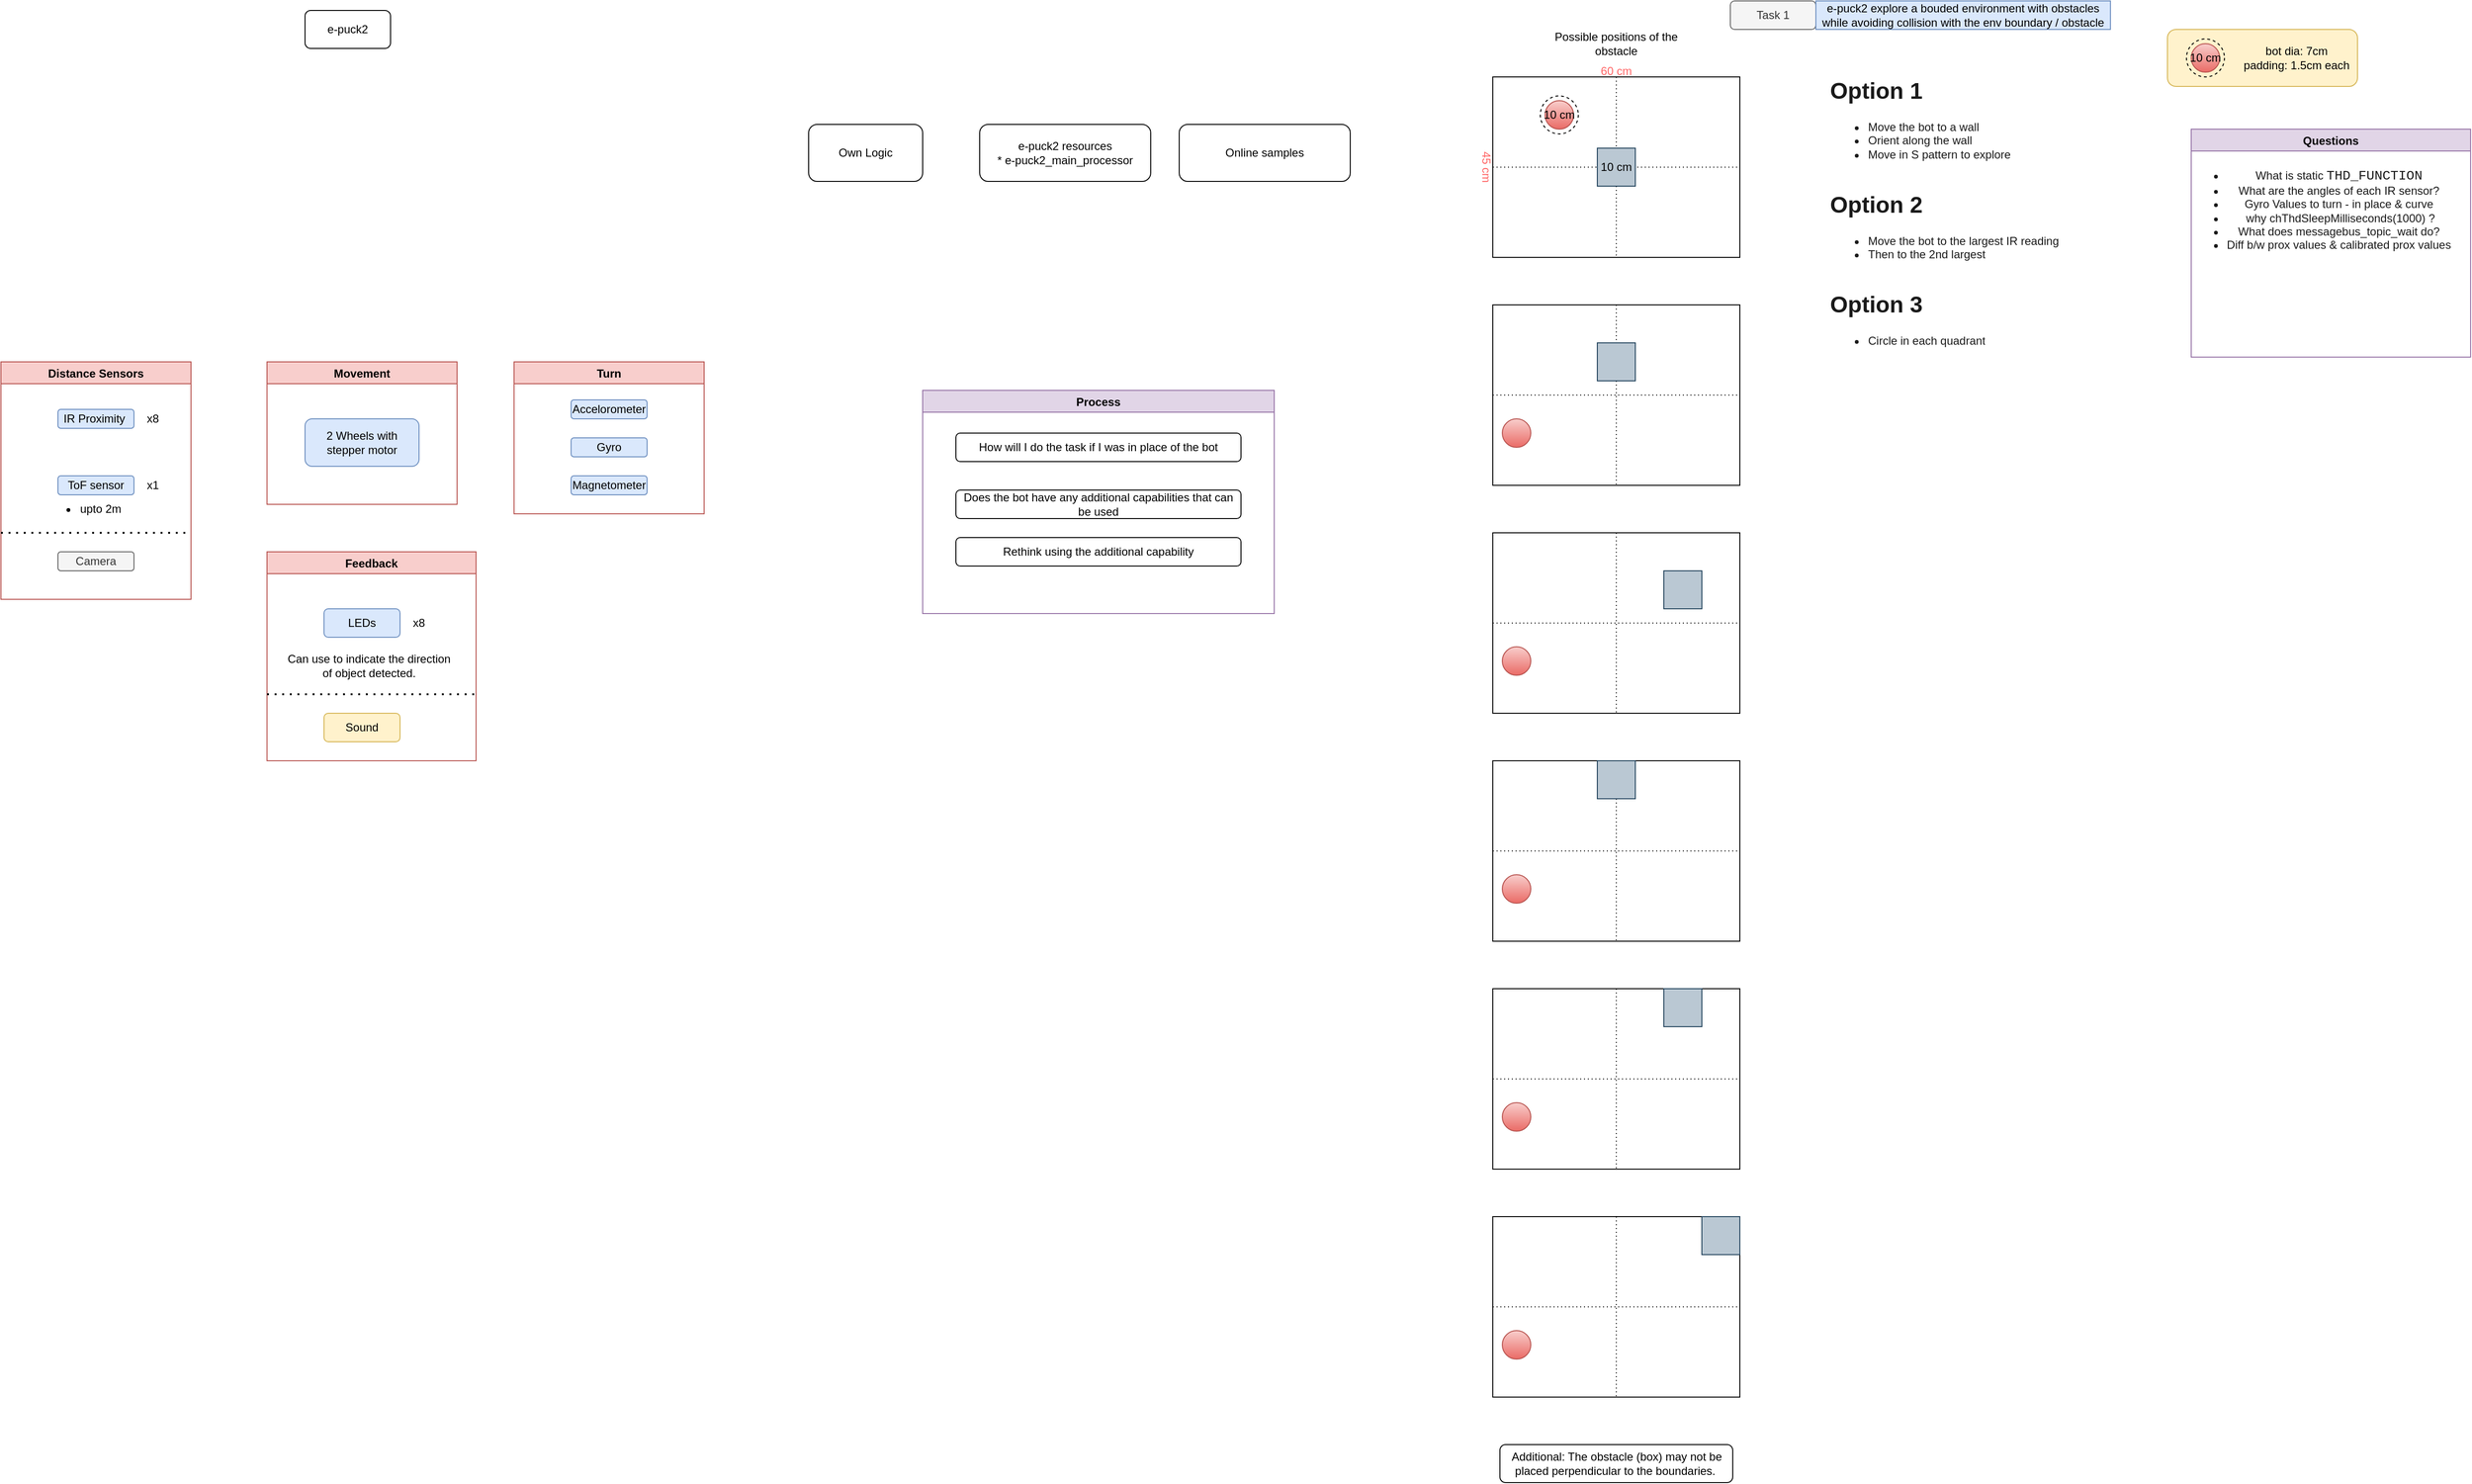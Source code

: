 <mxfile version="20.4.2" type="device"><diagram id="PTyyWyD4_x_JX4DyXT06" name="Page-1"><mxGraphModel dx="782" dy="475" grid="1" gridSize="10" guides="1" tooltips="1" connect="1" arrows="1" fold="1" page="1" pageScale="1" pageWidth="850" pageHeight="1100" math="0" shadow="0"><root><mxCell id="0"/><mxCell id="1" parent="0"/><mxCell id="JFUuxxxnZHwM_42mH0KA-1" value="e-puck2" style="rounded=1;whiteSpace=wrap;html=1;" vertex="1" parent="1"><mxGeometry x="450" y="50" width="90" height="40" as="geometry"/></mxCell><mxCell id="JFUuxxxnZHwM_42mH0KA-2" value="" style="shape=image;verticalLabelPosition=bottom;labelBackgroundColor=default;verticalAlign=top;aspect=fixed;imageAspect=0;image=https://projects.gctronic.com/epuck2/wiki_images/e-puck2-features_small.png;" vertex="1" parent="1"><mxGeometry x="220" y="120" width="520" height="249" as="geometry"/></mxCell><mxCell id="JFUuxxxnZHwM_42mH0KA-3" value="Distance Sensors" style="swimlane;fillColor=#f8cecc;strokeColor=#b85450;" vertex="1" parent="1"><mxGeometry x="130" y="420" width="200" height="250" as="geometry"/></mxCell><mxCell id="JFUuxxxnZHwM_42mH0KA-4" value="IR Proximity&amp;nbsp;" style="rounded=1;whiteSpace=wrap;html=1;fillColor=#dae8fc;strokeColor=#6c8ebf;" vertex="1" parent="JFUuxxxnZHwM_42mH0KA-3"><mxGeometry x="60" y="50" width="80" height="20" as="geometry"/></mxCell><mxCell id="JFUuxxxnZHwM_42mH0KA-7" value="ToF sensor" style="rounded=1;whiteSpace=wrap;html=1;fillColor=#dae8fc;strokeColor=#6c8ebf;" vertex="1" parent="JFUuxxxnZHwM_42mH0KA-3"><mxGeometry x="60" y="120" width="80" height="20" as="geometry"/></mxCell><mxCell id="JFUuxxxnZHwM_42mH0KA-8" value="x8" style="text;html=1;strokeColor=none;fillColor=none;align=center;verticalAlign=middle;whiteSpace=wrap;rounded=0;" vertex="1" parent="JFUuxxxnZHwM_42mH0KA-3"><mxGeometry x="130" y="45" width="60" height="30" as="geometry"/></mxCell><mxCell id="JFUuxxxnZHwM_42mH0KA-13" value="x1" style="text;html=1;strokeColor=none;fillColor=none;align=center;verticalAlign=middle;whiteSpace=wrap;rounded=0;" vertex="1" parent="JFUuxxxnZHwM_42mH0KA-3"><mxGeometry x="130" y="115" width="60" height="30" as="geometry"/></mxCell><mxCell id="JFUuxxxnZHwM_42mH0KA-14" value="&lt;ul&gt;&lt;li&gt;upto 2m&lt;/li&gt;&lt;/ul&gt;" style="text;html=1;strokeColor=none;fillColor=none;align=center;verticalAlign=middle;whiteSpace=wrap;rounded=0;" vertex="1" parent="JFUuxxxnZHwM_42mH0KA-3"><mxGeometry x="30" y="140" width="110" height="30" as="geometry"/></mxCell><mxCell id="JFUuxxxnZHwM_42mH0KA-19" value="Camera" style="rounded=1;whiteSpace=wrap;html=1;fillColor=#f5f5f5;strokeColor=#666666;fontColor=#333333;" vertex="1" parent="JFUuxxxnZHwM_42mH0KA-3"><mxGeometry x="60" y="200" width="80" height="20" as="geometry"/></mxCell><mxCell id="JFUuxxxnZHwM_42mH0KA-27" value="" style="endArrow=none;dashed=1;html=1;dashPattern=1 3;strokeWidth=2;rounded=0;" edge="1" parent="JFUuxxxnZHwM_42mH0KA-3"><mxGeometry width="50" height="50" relative="1" as="geometry"><mxPoint y="180" as="sourcePoint"/><mxPoint x="200" y="180" as="targetPoint"/></mxGeometry></mxCell><mxCell id="JFUuxxxnZHwM_42mH0KA-15" value="Own Logic" style="rounded=1;whiteSpace=wrap;html=1;" vertex="1" parent="1"><mxGeometry x="980" y="170" width="120" height="60" as="geometry"/></mxCell><mxCell id="JFUuxxxnZHwM_42mH0KA-16" value="e-puck2 resources&lt;br&gt;* e-puck2_main_processor&lt;br&gt;" style="rounded=1;whiteSpace=wrap;html=1;" vertex="1" parent="1"><mxGeometry x="1160" y="170" width="180" height="60" as="geometry"/></mxCell><mxCell id="JFUuxxxnZHwM_42mH0KA-17" value="Online samples" style="rounded=1;whiteSpace=wrap;html=1;" vertex="1" parent="1"><mxGeometry x="1370" y="170" width="180" height="60" as="geometry"/></mxCell><mxCell id="JFUuxxxnZHwM_42mH0KA-18" value="Movement" style="swimlane;fillColor=#f8cecc;strokeColor=#b85450;" vertex="1" parent="1"><mxGeometry x="410" y="420" width="200" height="150" as="geometry"/></mxCell><mxCell id="JFUuxxxnZHwM_42mH0KA-20" value="2 Wheels with stepper motor" style="rounded=1;whiteSpace=wrap;html=1;fillColor=#dae8fc;strokeColor=#6c8ebf;" vertex="1" parent="JFUuxxxnZHwM_42mH0KA-18"><mxGeometry x="40" y="60" width="120" height="50" as="geometry"/></mxCell><mxCell id="JFUuxxxnZHwM_42mH0KA-21" value="Feedback" style="swimlane;fillColor=#f8cecc;strokeColor=#b85450;" vertex="1" parent="1"><mxGeometry x="410" y="620" width="220" height="220" as="geometry"/></mxCell><mxCell id="JFUuxxxnZHwM_42mH0KA-22" value="LEDs" style="rounded=1;whiteSpace=wrap;html=1;fillColor=#dae8fc;strokeColor=#6c8ebf;" vertex="1" parent="JFUuxxxnZHwM_42mH0KA-21"><mxGeometry x="60" y="60" width="80" height="30" as="geometry"/></mxCell><mxCell id="JFUuxxxnZHwM_42mH0KA-23" value="x8" style="text;html=1;strokeColor=none;fillColor=none;align=center;verticalAlign=middle;whiteSpace=wrap;rounded=0;" vertex="1" parent="JFUuxxxnZHwM_42mH0KA-21"><mxGeometry x="130" y="60" width="60" height="30" as="geometry"/></mxCell><mxCell id="JFUuxxxnZHwM_42mH0KA-24" value="Can use to indicate the direction of object detected." style="text;html=1;strokeColor=none;fillColor=none;align=center;verticalAlign=middle;whiteSpace=wrap;rounded=0;" vertex="1" parent="JFUuxxxnZHwM_42mH0KA-21"><mxGeometry x="15" y="100" width="185" height="40" as="geometry"/></mxCell><mxCell id="JFUuxxxnZHwM_42mH0KA-25" value="Sound" style="rounded=1;whiteSpace=wrap;html=1;fillColor=#fff2cc;strokeColor=#d6b656;" vertex="1" parent="JFUuxxxnZHwM_42mH0KA-21"><mxGeometry x="60" y="170" width="80" height="30" as="geometry"/></mxCell><mxCell id="JFUuxxxnZHwM_42mH0KA-26" value="" style="endArrow=none;dashed=1;html=1;dashPattern=1 3;strokeWidth=2;rounded=0;" edge="1" parent="1"><mxGeometry width="50" height="50" relative="1" as="geometry"><mxPoint x="410" y="770" as="sourcePoint"/><mxPoint x="630" y="770" as="targetPoint"/></mxGeometry></mxCell><mxCell id="JFUuxxxnZHwM_42mH0KA-28" value="Process" style="swimlane;fillColor=#e1d5e7;strokeColor=#9673a6;" vertex="1" parent="1"><mxGeometry x="1100" y="450" width="370" height="235" as="geometry"/></mxCell><mxCell id="JFUuxxxnZHwM_42mH0KA-29" value="How will I do the task if I was in place of the bot" style="rounded=1;whiteSpace=wrap;html=1;" vertex="1" parent="JFUuxxxnZHwM_42mH0KA-28"><mxGeometry x="35" y="45" width="300" height="30" as="geometry"/></mxCell><mxCell id="JFUuxxxnZHwM_42mH0KA-30" value="Does the bot have any additional capabilities that can be used" style="rounded=1;whiteSpace=wrap;html=1;" vertex="1" parent="JFUuxxxnZHwM_42mH0KA-28"><mxGeometry x="35" y="105" width="300" height="30" as="geometry"/></mxCell><mxCell id="JFUuxxxnZHwM_42mH0KA-31" value="Rethink using the additional capability" style="rounded=1;whiteSpace=wrap;html=1;" vertex="1" parent="JFUuxxxnZHwM_42mH0KA-28"><mxGeometry x="35" y="155" width="300" height="30" as="geometry"/></mxCell><mxCell id="JFUuxxxnZHwM_42mH0KA-32" value="Task 1" style="rounded=1;whiteSpace=wrap;html=1;fillColor=#f5f5f5;fontColor=#333333;strokeColor=#666666;" vertex="1" parent="1"><mxGeometry x="1950" y="40" width="90" height="30" as="geometry"/></mxCell><mxCell id="JFUuxxxnZHwM_42mH0KA-33" value="e-puck2 explore a bouded environment with obstacles while avoiding collision with the env boundary / obstacle" style="text;html=1;strokeColor=#6c8ebf;fillColor=#dae8fc;align=center;verticalAlign=middle;whiteSpace=wrap;rounded=0;" vertex="1" parent="1"><mxGeometry x="2040" y="40" width="310" height="30" as="geometry"/></mxCell><mxCell id="JFUuxxxnZHwM_42mH0KA-35" value="" style="rounded=0;whiteSpace=wrap;html=1;fillColor=none;" vertex="1" parent="1"><mxGeometry x="1700" y="120" width="260" height="190" as="geometry"/></mxCell><mxCell id="JFUuxxxnZHwM_42mH0KA-45" value="" style="endArrow=none;dashed=1;html=1;dashPattern=1 3;strokeWidth=1;rounded=0;exitX=0;exitY=0.5;exitDx=0;exitDy=0;entryX=1;entryY=0.5;entryDx=0;entryDy=0;" edge="1" parent="1" source="JFUuxxxnZHwM_42mH0KA-35" target="JFUuxxxnZHwM_42mH0KA-35"><mxGeometry width="50" height="50" relative="1" as="geometry"><mxPoint x="1990" y="240" as="sourcePoint"/><mxPoint x="2040" y="190" as="targetPoint"/></mxGeometry></mxCell><mxCell id="JFUuxxxnZHwM_42mH0KA-46" value="" style="endArrow=none;dashed=1;html=1;dashPattern=1 3;strokeWidth=1;rounded=0;exitX=0.5;exitY=0;exitDx=0;exitDy=0;startArrow=none;" edge="1" parent="1" source="JFUuxxxnZHwM_42mH0KA-38"><mxGeometry width="50" height="50" relative="1" as="geometry"><mxPoint x="1710" y="225" as="sourcePoint"/><mxPoint x="1830" y="310" as="targetPoint"/></mxGeometry></mxCell><mxCell id="JFUuxxxnZHwM_42mH0KA-38" value="10 cm" style="rounded=0;whiteSpace=wrap;html=1;fillColor=#bac8d3;strokeColor=#23445d;" vertex="1" parent="1"><mxGeometry x="1810" y="195" width="40" height="40" as="geometry"/></mxCell><mxCell id="JFUuxxxnZHwM_42mH0KA-47" value="" style="endArrow=none;dashed=1;html=1;dashPattern=1 3;strokeWidth=1;rounded=0;exitX=0.5;exitY=0;exitDx=0;exitDy=0;" edge="1" parent="1" source="JFUuxxxnZHwM_42mH0KA-35" target="JFUuxxxnZHwM_42mH0KA-38"><mxGeometry width="50" height="50" relative="1" as="geometry"><mxPoint x="1830" y="120" as="sourcePoint"/><mxPoint x="1830" y="320" as="targetPoint"/></mxGeometry></mxCell><mxCell id="JFUuxxxnZHwM_42mH0KA-48" value="" style="rounded=0;whiteSpace=wrap;html=1;fillColor=none;" vertex="1" parent="1"><mxGeometry x="1700" y="360" width="260" height="190" as="geometry"/></mxCell><mxCell id="JFUuxxxnZHwM_42mH0KA-49" value="" style="ellipse;whiteSpace=wrap;html=1;aspect=fixed;fillColor=#f8cecc;gradientColor=#ea6b66;strokeColor=#b85450;" vertex="1" parent="1"><mxGeometry x="1710" y="480" width="30" height="30" as="geometry"/></mxCell><mxCell id="JFUuxxxnZHwM_42mH0KA-50" value="" style="endArrow=none;dashed=1;html=1;dashPattern=1 3;strokeWidth=1;rounded=0;exitX=0;exitY=0.5;exitDx=0;exitDy=0;entryX=1;entryY=0.5;entryDx=0;entryDy=0;" edge="1" parent="1" source="JFUuxxxnZHwM_42mH0KA-48" target="JFUuxxxnZHwM_42mH0KA-48"><mxGeometry width="50" height="50" relative="1" as="geometry"><mxPoint x="1990" y="490" as="sourcePoint"/><mxPoint x="2040" y="440" as="targetPoint"/></mxGeometry></mxCell><mxCell id="JFUuxxxnZHwM_42mH0KA-51" value="" style="endArrow=none;dashed=1;html=1;dashPattern=1 3;strokeWidth=1;rounded=0;exitX=0.5;exitY=0;exitDx=0;exitDy=0;startArrow=none;" edge="1" parent="1" source="JFUuxxxnZHwM_42mH0KA-48"><mxGeometry width="50" height="50" relative="1" as="geometry"><mxPoint x="1710" y="475" as="sourcePoint"/><mxPoint x="1830" y="550" as="targetPoint"/></mxGeometry></mxCell><mxCell id="JFUuxxxnZHwM_42mH0KA-52" value="" style="rounded=0;whiteSpace=wrap;html=1;fillColor=#bac8d3;strokeColor=#23445d;" vertex="1" parent="1"><mxGeometry x="1810" y="400" width="40" height="40" as="geometry"/></mxCell><mxCell id="JFUuxxxnZHwM_42mH0KA-61" value="" style="rounded=0;whiteSpace=wrap;html=1;fillColor=none;" vertex="1" parent="1"><mxGeometry x="1700" y="600" width="260" height="190" as="geometry"/></mxCell><mxCell id="JFUuxxxnZHwM_42mH0KA-62" value="" style="ellipse;whiteSpace=wrap;html=1;aspect=fixed;fillColor=#f8cecc;gradientColor=#ea6b66;strokeColor=#b85450;" vertex="1" parent="1"><mxGeometry x="1710" y="720" width="30" height="30" as="geometry"/></mxCell><mxCell id="JFUuxxxnZHwM_42mH0KA-63" value="" style="endArrow=none;dashed=1;html=1;dashPattern=1 3;strokeWidth=1;rounded=0;exitX=0;exitY=0.5;exitDx=0;exitDy=0;entryX=1;entryY=0.5;entryDx=0;entryDy=0;" edge="1" parent="1" source="JFUuxxxnZHwM_42mH0KA-61" target="JFUuxxxnZHwM_42mH0KA-61"><mxGeometry width="50" height="50" relative="1" as="geometry"><mxPoint x="1990" y="730" as="sourcePoint"/><mxPoint x="2040" y="680" as="targetPoint"/></mxGeometry></mxCell><mxCell id="JFUuxxxnZHwM_42mH0KA-64" value="" style="endArrow=none;dashed=1;html=1;dashPattern=1 3;strokeWidth=1;rounded=0;exitX=0.5;exitY=0;exitDx=0;exitDy=0;startArrow=none;" edge="1" parent="1" source="JFUuxxxnZHwM_42mH0KA-61"><mxGeometry width="50" height="50" relative="1" as="geometry"><mxPoint x="1710" y="715" as="sourcePoint"/><mxPoint x="1830" y="790" as="targetPoint"/></mxGeometry></mxCell><mxCell id="JFUuxxxnZHwM_42mH0KA-65" value="" style="rounded=0;whiteSpace=wrap;html=1;fillColor=#bac8d3;strokeColor=#23445d;" vertex="1" parent="1"><mxGeometry x="1880" y="640" width="40" height="40" as="geometry"/></mxCell><mxCell id="JFUuxxxnZHwM_42mH0KA-66" value="" style="rounded=0;whiteSpace=wrap;html=1;fillColor=none;" vertex="1" parent="1"><mxGeometry x="1700" y="840" width="260" height="190" as="geometry"/></mxCell><mxCell id="JFUuxxxnZHwM_42mH0KA-67" value="" style="ellipse;whiteSpace=wrap;html=1;aspect=fixed;fillColor=#f8cecc;gradientColor=#ea6b66;strokeColor=#b85450;" vertex="1" parent="1"><mxGeometry x="1710" y="960" width="30" height="30" as="geometry"/></mxCell><mxCell id="JFUuxxxnZHwM_42mH0KA-68" value="" style="endArrow=none;dashed=1;html=1;dashPattern=1 3;strokeWidth=1;rounded=0;exitX=0;exitY=0.5;exitDx=0;exitDy=0;entryX=1;entryY=0.5;entryDx=0;entryDy=0;" edge="1" parent="1" source="JFUuxxxnZHwM_42mH0KA-66" target="JFUuxxxnZHwM_42mH0KA-66"><mxGeometry width="50" height="50" relative="1" as="geometry"><mxPoint x="1990" y="970" as="sourcePoint"/><mxPoint x="2040" y="920" as="targetPoint"/></mxGeometry></mxCell><mxCell id="JFUuxxxnZHwM_42mH0KA-69" value="" style="endArrow=none;dashed=1;html=1;dashPattern=1 3;strokeWidth=1;rounded=0;exitX=0.5;exitY=0;exitDx=0;exitDy=0;startArrow=none;" edge="1" parent="1" source="JFUuxxxnZHwM_42mH0KA-70"><mxGeometry width="50" height="50" relative="1" as="geometry"><mxPoint x="1710" y="955" as="sourcePoint"/><mxPoint x="1830" y="1030" as="targetPoint"/></mxGeometry></mxCell><mxCell id="JFUuxxxnZHwM_42mH0KA-70" value="" style="rounded=0;whiteSpace=wrap;html=1;fillColor=#bac8d3;strokeColor=#23445d;" vertex="1" parent="1"><mxGeometry x="1810" y="840" width="40" height="40" as="geometry"/></mxCell><mxCell id="JFUuxxxnZHwM_42mH0KA-71" value="" style="endArrow=none;dashed=1;html=1;dashPattern=1 3;strokeWidth=1;rounded=0;exitX=0.5;exitY=0;exitDx=0;exitDy=0;startArrow=none;" edge="1" parent="1" source="JFUuxxxnZHwM_42mH0KA-66" target="JFUuxxxnZHwM_42mH0KA-70"><mxGeometry width="50" height="50" relative="1" as="geometry"><mxPoint x="1830" y="840" as="sourcePoint"/><mxPoint x="1830" y="1030" as="targetPoint"/></mxGeometry></mxCell><mxCell id="JFUuxxxnZHwM_42mH0KA-72" value="Possible positions of the obstacle" style="text;html=1;strokeColor=none;fillColor=none;align=center;verticalAlign=middle;whiteSpace=wrap;rounded=0;" vertex="1" parent="1"><mxGeometry x="1750" y="70" width="160" height="30" as="geometry"/></mxCell><mxCell id="JFUuxxxnZHwM_42mH0KA-79" value="" style="rounded=0;whiteSpace=wrap;html=1;fillColor=none;" vertex="1" parent="1"><mxGeometry x="1700" y="1080" width="260" height="190" as="geometry"/></mxCell><mxCell id="JFUuxxxnZHwM_42mH0KA-80" value="" style="ellipse;whiteSpace=wrap;html=1;aspect=fixed;fillColor=#f8cecc;gradientColor=#ea6b66;strokeColor=#b85450;" vertex="1" parent="1"><mxGeometry x="1710" y="1200" width="30" height="30" as="geometry"/></mxCell><mxCell id="JFUuxxxnZHwM_42mH0KA-81" value="" style="endArrow=none;dashed=1;html=1;dashPattern=1 3;strokeWidth=1;rounded=0;exitX=0;exitY=0.5;exitDx=0;exitDy=0;entryX=1;entryY=0.5;entryDx=0;entryDy=0;" edge="1" parent="1" source="JFUuxxxnZHwM_42mH0KA-79" target="JFUuxxxnZHwM_42mH0KA-79"><mxGeometry width="50" height="50" relative="1" as="geometry"><mxPoint x="1990" y="1210" as="sourcePoint"/><mxPoint x="2040" y="1160" as="targetPoint"/></mxGeometry></mxCell><mxCell id="JFUuxxxnZHwM_42mH0KA-82" value="" style="endArrow=none;dashed=1;html=1;dashPattern=1 3;strokeWidth=1;rounded=0;exitX=0.5;exitY=0;exitDx=0;exitDy=0;startArrow=none;" edge="1" parent="1" source="JFUuxxxnZHwM_42mH0KA-79"><mxGeometry width="50" height="50" relative="1" as="geometry"><mxPoint x="1710" y="1195" as="sourcePoint"/><mxPoint x="1830" y="1270" as="targetPoint"/></mxGeometry></mxCell><mxCell id="JFUuxxxnZHwM_42mH0KA-83" value="" style="rounded=0;whiteSpace=wrap;html=1;fillColor=#bac8d3;strokeColor=#23445d;" vertex="1" parent="1"><mxGeometry x="1880" y="1080" width="40" height="40" as="geometry"/></mxCell><mxCell id="JFUuxxxnZHwM_42mH0KA-84" value="" style="rounded=0;whiteSpace=wrap;html=1;fillColor=none;" vertex="1" parent="1"><mxGeometry x="1700" y="1320" width="260" height="190" as="geometry"/></mxCell><mxCell id="JFUuxxxnZHwM_42mH0KA-85" value="" style="ellipse;whiteSpace=wrap;html=1;aspect=fixed;fillColor=#f8cecc;gradientColor=#ea6b66;strokeColor=#b85450;" vertex="1" parent="1"><mxGeometry x="1710" y="1440" width="30" height="30" as="geometry"/></mxCell><mxCell id="JFUuxxxnZHwM_42mH0KA-86" value="" style="endArrow=none;dashed=1;html=1;dashPattern=1 3;strokeWidth=1;rounded=0;exitX=0;exitY=0.5;exitDx=0;exitDy=0;entryX=1;entryY=0.5;entryDx=0;entryDy=0;" edge="1" parent="1" source="JFUuxxxnZHwM_42mH0KA-84" target="JFUuxxxnZHwM_42mH0KA-84"><mxGeometry width="50" height="50" relative="1" as="geometry"><mxPoint x="1990" y="1450" as="sourcePoint"/><mxPoint x="2040" y="1400" as="targetPoint"/></mxGeometry></mxCell><mxCell id="JFUuxxxnZHwM_42mH0KA-87" value="" style="endArrow=none;dashed=1;html=1;dashPattern=1 3;strokeWidth=1;rounded=0;exitX=0.5;exitY=0;exitDx=0;exitDy=0;startArrow=none;" edge="1" parent="1" source="JFUuxxxnZHwM_42mH0KA-84"><mxGeometry width="50" height="50" relative="1" as="geometry"><mxPoint x="1710" y="1435" as="sourcePoint"/><mxPoint x="1830" y="1510" as="targetPoint"/></mxGeometry></mxCell><mxCell id="JFUuxxxnZHwM_42mH0KA-88" value="" style="rounded=0;whiteSpace=wrap;html=1;fillColor=#bac8d3;strokeColor=#23445d;" vertex="1" parent="1"><mxGeometry x="1920" y="1320" width="40" height="40" as="geometry"/></mxCell><mxCell id="JFUuxxxnZHwM_42mH0KA-89" value="Additional: The obstacle (box) may not be placed perpendicular to the boundaries.&amp;nbsp;" style="rounded=1;whiteSpace=wrap;html=1;" vertex="1" parent="1"><mxGeometry x="1707.5" y="1560" width="245" height="40" as="geometry"/></mxCell><mxCell id="JFUuxxxnZHwM_42mH0KA-91" value="Turn" style="swimlane;fillColor=#f8cecc;strokeColor=#b85450;" vertex="1" parent="1"><mxGeometry x="670" y="420" width="200" height="160" as="geometry"/></mxCell><mxCell id="JFUuxxxnZHwM_42mH0KA-90" value="Accelorometer" style="rounded=1;whiteSpace=wrap;html=1;fillColor=#dae8fc;strokeColor=#6c8ebf;" vertex="1" parent="JFUuxxxnZHwM_42mH0KA-91"><mxGeometry x="60" y="40" width="80" height="20" as="geometry"/></mxCell><mxCell id="JFUuxxxnZHwM_42mH0KA-98" value="Magnetometer" style="rounded=1;whiteSpace=wrap;html=1;fillColor=#dae8fc;strokeColor=#6c8ebf;" vertex="1" parent="JFUuxxxnZHwM_42mH0KA-91"><mxGeometry x="60" y="120" width="80" height="20" as="geometry"/></mxCell><mxCell id="JFUuxxxnZHwM_42mH0KA-97" value="Gyro" style="rounded=1;whiteSpace=wrap;html=1;fillColor=#dae8fc;strokeColor=#6c8ebf;" vertex="1" parent="JFUuxxxnZHwM_42mH0KA-91"><mxGeometry x="60" y="80" width="80" height="20" as="geometry"/></mxCell><mxCell id="JFUuxxxnZHwM_42mH0KA-103" value="" style="group" vertex="1" connectable="0" parent="1"><mxGeometry x="1750" y="140" width="40" height="40" as="geometry"/></mxCell><mxCell id="JFUuxxxnZHwM_42mH0KA-36" value="" style="ellipse;whiteSpace=wrap;html=1;aspect=fixed;fillColor=#f8cecc;gradientColor=#ea6b66;strokeColor=#b85450;" vertex="1" parent="JFUuxxxnZHwM_42mH0KA-103"><mxGeometry x="5" y="5" width="30" height="30" as="geometry"/></mxCell><mxCell id="JFUuxxxnZHwM_42mH0KA-100" value="10 cm" style="ellipse;whiteSpace=wrap;html=1;aspect=fixed;dashed=1;fillColor=none;" vertex="1" parent="JFUuxxxnZHwM_42mH0KA-103"><mxGeometry width="40" height="40" as="geometry"/></mxCell><mxCell id="JFUuxxxnZHwM_42mH0KA-104" value="" style="group" vertex="1" connectable="0" parent="1"><mxGeometry x="2430" y="80" width="180" height="50" as="geometry"/></mxCell><mxCell id="JFUuxxxnZHwM_42mH0KA-108" value="" style="rounded=1;whiteSpace=wrap;html=1;fillColor=#fff2cc;strokeColor=#d6b656;" vertex="1" parent="JFUuxxxnZHwM_42mH0KA-104"><mxGeometry x="-20" y="-10" width="200" height="60" as="geometry"/></mxCell><mxCell id="JFUuxxxnZHwM_42mH0KA-105" value="" style="ellipse;whiteSpace=wrap;html=1;aspect=fixed;fillColor=#f8cecc;gradientColor=#ea6b66;strokeColor=#b85450;" vertex="1" parent="JFUuxxxnZHwM_42mH0KA-104"><mxGeometry x="5" y="5" width="30" height="30" as="geometry"/></mxCell><mxCell id="JFUuxxxnZHwM_42mH0KA-106" value="10 cm" style="ellipse;whiteSpace=wrap;html=1;aspect=fixed;dashed=1;fillColor=none;" vertex="1" parent="JFUuxxxnZHwM_42mH0KA-104"><mxGeometry width="40" height="40" as="geometry"/></mxCell><mxCell id="JFUuxxxnZHwM_42mH0KA-107" value="bot dia: 7cm&lt;br&gt;padding: 1.5cm each" style="text;html=1;strokeColor=none;fillColor=none;align=center;verticalAlign=middle;whiteSpace=wrap;rounded=0;dashed=1;" vertex="1" parent="1"><mxGeometry x="2482" y="85" width="128" height="30" as="geometry"/></mxCell><mxCell id="JFUuxxxnZHwM_42mH0KA-109" value="&lt;font color=&quot;#ff6666&quot;&gt;60 cm&lt;/font&gt;" style="text;html=1;strokeColor=none;fillColor=none;align=center;verticalAlign=middle;whiteSpace=wrap;rounded=0;" vertex="1" parent="1"><mxGeometry x="1805" y="104" width="50" height="20" as="geometry"/></mxCell><mxCell id="JFUuxxxnZHwM_42mH0KA-110" value="&lt;font color=&quot;#ff6666&quot;&gt;45 cm&lt;/font&gt;" style="text;html=1;strokeColor=none;fillColor=none;align=center;verticalAlign=middle;whiteSpace=wrap;rounded=0;rotation=90;" vertex="1" parent="1"><mxGeometry x="1668" y="205" width="50" height="20" as="geometry"/></mxCell><mxCell id="JFUuxxxnZHwM_42mH0KA-113" value="&lt;h1&gt;Option 1&lt;/h1&gt;&lt;p&gt;&lt;/p&gt;&lt;ul&gt;&lt;li&gt;Move the bot to a wall&lt;/li&gt;&lt;li&gt;Orient along the wall&lt;/li&gt;&lt;li&gt;Move in S pattern to explore&lt;/li&gt;&lt;/ul&gt;&lt;p&gt;&lt;/p&gt;" style="text;html=1;strokeColor=none;fillColor=none;spacing=5;spacingTop=-20;whiteSpace=wrap;overflow=hidden;rounded=0;fontColor=#1A1A1A;" vertex="1" parent="1"><mxGeometry x="2050" y="115" width="230" height="120" as="geometry"/></mxCell><mxCell id="JFUuxxxnZHwM_42mH0KA-114" value="&lt;h1&gt;Option 2&lt;/h1&gt;&lt;p&gt;&lt;/p&gt;&lt;ul&gt;&lt;li&gt;Move the bot to the largest IR reading&lt;br&gt;&lt;/li&gt;&lt;li&gt;Then to the 2nd largest&lt;/li&gt;&lt;/ul&gt;&lt;p&gt;&lt;/p&gt;" style="text;html=1;strokeColor=none;fillColor=none;spacing=5;spacingTop=-20;whiteSpace=wrap;overflow=hidden;rounded=0;fontColor=#1A1A1A;" vertex="1" parent="1"><mxGeometry x="2050" y="235" width="280" height="95" as="geometry"/></mxCell><mxCell id="JFUuxxxnZHwM_42mH0KA-115" value="&lt;h1&gt;Option 3&lt;/h1&gt;&lt;p&gt;&lt;/p&gt;&lt;ul&gt;&lt;li&gt;&lt;span style=&quot;background-color: initial;&quot;&gt;Circle in each quadrant&lt;/span&gt;&lt;br&gt;&lt;/li&gt;&lt;/ul&gt;&lt;p&gt;&lt;/p&gt;" style="text;html=1;strokeColor=none;fillColor=none;spacing=5;spacingTop=-20;whiteSpace=wrap;overflow=hidden;rounded=0;fontColor=#1A1A1A;" vertex="1" parent="1"><mxGeometry x="2050" y="340" width="280" height="80" as="geometry"/></mxCell><mxCell id="JFUuxxxnZHwM_42mH0KA-116" value="Questions" style="swimlane;fillColor=#e1d5e7;strokeColor=#9673a6;" vertex="1" parent="1"><mxGeometry x="2435" y="175" width="294" height="240" as="geometry"/></mxCell><mxCell id="JFUuxxxnZHwM_42mH0KA-119" value="&lt;ul&gt;&lt;li&gt;What is static&amp;nbsp;&lt;span style=&quot;font-family: Consolas, &amp;quot;Courier New&amp;quot;, monospace; font-size: 14px;&quot;&gt;THD_FUNCTION&lt;/span&gt;&lt;/li&gt;&lt;li&gt;What are the angles of each IR sensor?&lt;/li&gt;&lt;li&gt;Gyro Values to turn - in place &amp;amp; curve&lt;/li&gt;&lt;li&gt;&amp;nbsp;why chThdSleepMilliseconds(1000) ?&lt;/li&gt;&lt;li&gt;What does messagebus_topic_wait do?&lt;/li&gt;&lt;li&gt;Diff b/w prox values &amp;amp; calibrated prox values&lt;br&gt;&lt;/li&gt;&lt;/ul&gt;" style="text;html=1;align=center;verticalAlign=middle;resizable=0;points=[];autosize=1;strokeColor=none;fillColor=none;fontColor=#1A1A1A;" vertex="1" parent="JFUuxxxnZHwM_42mH0KA-116"><mxGeometry x="-15" y="20" width="300" height="130" as="geometry"/></mxCell></root></mxGraphModel></diagram></mxfile>